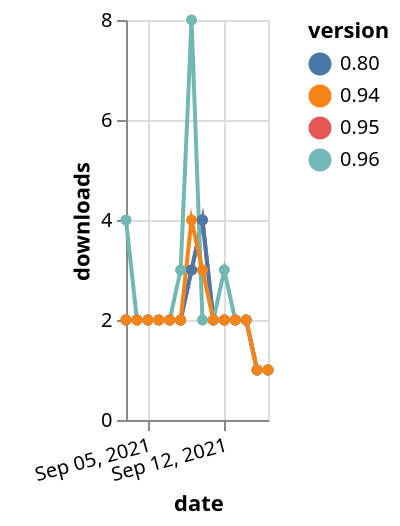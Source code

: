 {"$schema": "https://vega.github.io/schema/vega-lite/v5.json", "description": "A simple bar chart with embedded data.", "data": {"values": [{"date": "2021-09-03", "total": 2207, "delta": 2, "version": "0.95"}, {"date": "2021-09-04", "total": 2209, "delta": 2, "version": "0.95"}, {"date": "2021-09-05", "total": 2211, "delta": 2, "version": "0.95"}, {"date": "2021-09-06", "total": 2213, "delta": 2, "version": "0.95"}, {"date": "2021-09-07", "total": 2215, "delta": 2, "version": "0.95"}, {"date": "2021-09-08", "total": 2217, "delta": 2, "version": "0.95"}, {"date": "2021-09-09", "total": 2220, "delta": 3, "version": "0.95"}, {"date": "2021-09-10", "total": 2224, "delta": 4, "version": "0.95"}, {"date": "2021-09-11", "total": 2226, "delta": 2, "version": "0.95"}, {"date": "2021-09-12", "total": 2228, "delta": 2, "version": "0.95"}, {"date": "2021-09-13", "total": 2230, "delta": 2, "version": "0.95"}, {"date": "2021-09-14", "total": 2232, "delta": 2, "version": "0.95"}, {"date": "2021-09-15", "total": 2233, "delta": 1, "version": "0.95"}, {"date": "2021-09-16", "total": 2234, "delta": 1, "version": "0.95"}, {"date": "2021-09-03", "total": 2774, "delta": 2, "version": "0.80"}, {"date": "2021-09-04", "total": 2776, "delta": 2, "version": "0.80"}, {"date": "2021-09-05", "total": 2778, "delta": 2, "version": "0.80"}, {"date": "2021-09-06", "total": 2780, "delta": 2, "version": "0.80"}, {"date": "2021-09-07", "total": 2782, "delta": 2, "version": "0.80"}, {"date": "2021-09-08", "total": 2784, "delta": 2, "version": "0.80"}, {"date": "2021-09-09", "total": 2787, "delta": 3, "version": "0.80"}, {"date": "2021-09-10", "total": 2791, "delta": 4, "version": "0.80"}, {"date": "2021-09-11", "total": 2793, "delta": 2, "version": "0.80"}, {"date": "2021-09-12", "total": 2795, "delta": 2, "version": "0.80"}, {"date": "2021-09-13", "total": 2797, "delta": 2, "version": "0.80"}, {"date": "2021-09-14", "total": 2799, "delta": 2, "version": "0.80"}, {"date": "2021-09-15", "total": 2800, "delta": 1, "version": "0.80"}, {"date": "2021-09-16", "total": 2801, "delta": 1, "version": "0.80"}, {"date": "2021-09-03", "total": 2411, "delta": 4, "version": "0.96"}, {"date": "2021-09-04", "total": 2413, "delta": 2, "version": "0.96"}, {"date": "2021-09-05", "total": 2415, "delta": 2, "version": "0.96"}, {"date": "2021-09-06", "total": 2417, "delta": 2, "version": "0.96"}, {"date": "2021-09-07", "total": 2419, "delta": 2, "version": "0.96"}, {"date": "2021-09-08", "total": 2422, "delta": 3, "version": "0.96"}, {"date": "2021-09-09", "total": 2430, "delta": 8, "version": "0.96"}, {"date": "2021-09-10", "total": 2432, "delta": 2, "version": "0.96"}, {"date": "2021-09-11", "total": 2434, "delta": 2, "version": "0.96"}, {"date": "2021-09-12", "total": 2437, "delta": 3, "version": "0.96"}, {"date": "2021-09-13", "total": 2439, "delta": 2, "version": "0.96"}, {"date": "2021-09-14", "total": 2441, "delta": 2, "version": "0.96"}, {"date": "2021-09-15", "total": 2442, "delta": 1, "version": "0.96"}, {"date": "2021-09-16", "total": 2443, "delta": 1, "version": "0.96"}, {"date": "2021-09-03", "total": 2240, "delta": 2, "version": "0.94"}, {"date": "2021-09-04", "total": 2242, "delta": 2, "version": "0.94"}, {"date": "2021-09-05", "total": 2244, "delta": 2, "version": "0.94"}, {"date": "2021-09-06", "total": 2246, "delta": 2, "version": "0.94"}, {"date": "2021-09-07", "total": 2248, "delta": 2, "version": "0.94"}, {"date": "2021-09-08", "total": 2250, "delta": 2, "version": "0.94"}, {"date": "2021-09-09", "total": 2254, "delta": 4, "version": "0.94"}, {"date": "2021-09-10", "total": 2257, "delta": 3, "version": "0.94"}, {"date": "2021-09-11", "total": 2259, "delta": 2, "version": "0.94"}, {"date": "2021-09-12", "total": 2261, "delta": 2, "version": "0.94"}, {"date": "2021-09-13", "total": 2263, "delta": 2, "version": "0.94"}, {"date": "2021-09-14", "total": 2265, "delta": 2, "version": "0.94"}, {"date": "2021-09-15", "total": 2266, "delta": 1, "version": "0.94"}, {"date": "2021-09-16", "total": 2267, "delta": 1, "version": "0.94"}]}, "width": "container", "mark": {"type": "line", "point": {"filled": true}}, "encoding": {"x": {"field": "date", "type": "temporal", "timeUnit": "yearmonthdate", "title": "date", "axis": {"labelAngle": -15}}, "y": {"field": "delta", "type": "quantitative", "title": "downloads"}, "color": {"field": "version", "type": "nominal"}, "tooltip": {"field": "delta"}}}